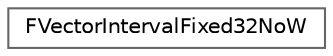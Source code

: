 digraph "Graphical Class Hierarchy"
{
 // INTERACTIVE_SVG=YES
 // LATEX_PDF_SIZE
  bgcolor="transparent";
  edge [fontname=Helvetica,fontsize=10,labelfontname=Helvetica,labelfontsize=10];
  node [fontname=Helvetica,fontsize=10,shape=box,height=0.2,width=0.4];
  rankdir="LR";
  Node0 [id="Node000000",label="FVectorIntervalFixed32NoW",height=0.2,width=0.4,color="grey40", fillcolor="white", style="filled",URL="$d1/d30/classFVectorIntervalFixed32NoW.html",tooltip=" "];
}
